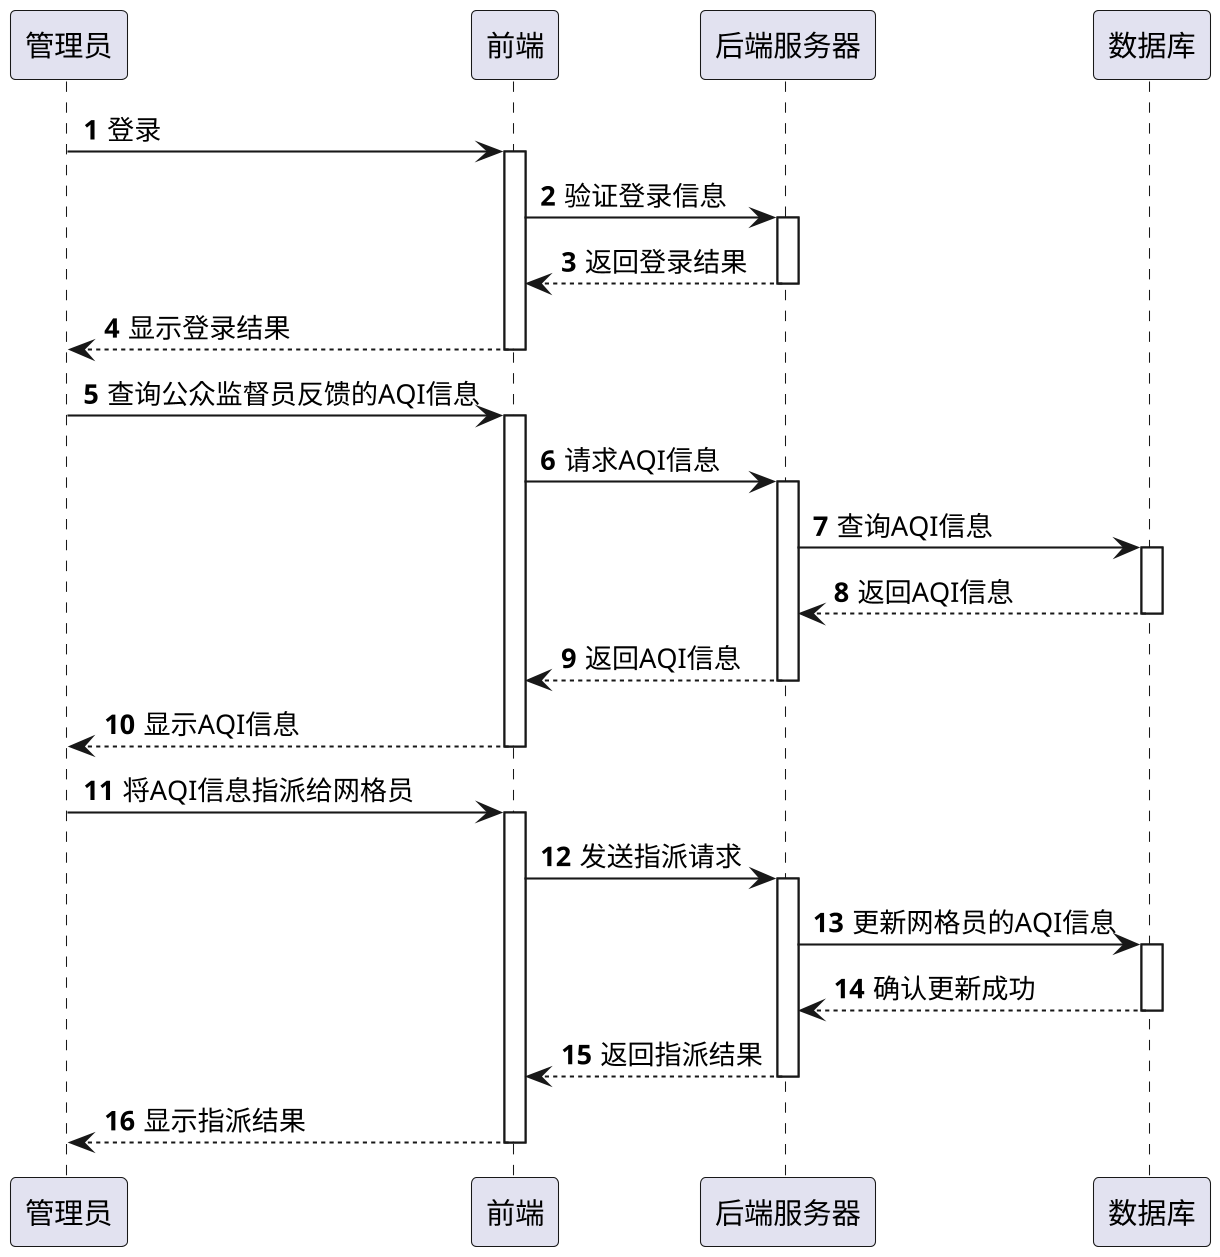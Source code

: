 @startuml
'https://plantuml.com/sequence-diagram
skinparam dpi 200
autonumber
管理员 -> 前端 : 登录
activate 前端
前端 -> 后端服务器 : 验证登录信息
activate 后端服务器
后端服务器 --> 前端 : 返回登录结果
deactivate 后端服务器
前端 --> 管理员 : 显示登录结果
deactivate 前端

管理员 -> 前端 : 查询公众监督员反馈的AQI信息
activate 前端
前端 -> 后端服务器 : 请求AQI信息
activate 后端服务器
后端服务器 -> 数据库 : 查询AQI信息
activate 数据库
数据库 --> 后端服务器 : 返回AQI信息
deactivate 数据库
后端服务器 --> 前端 : 返回AQI信息
deactivate 后端服务器
前端 --> 管理员 : 显示AQI信息
deactivate 前端

管理员 -> 前端 : 将AQI信息指派给网格员
activate 前端
前端 -> 后端服务器 : 发送指派请求
activate 后端服务器
后端服务器 -> 数据库 : 更新网格员的AQI信息
activate 数据库
数据库 --> 后端服务器 : 确认更新成功
deactivate 数据库
后端服务器 --> 前端 : 返回指派结果
deactivate 后端服务器
前端 --> 管理员 : 显示指派结果
deactivate 前端

@enduml